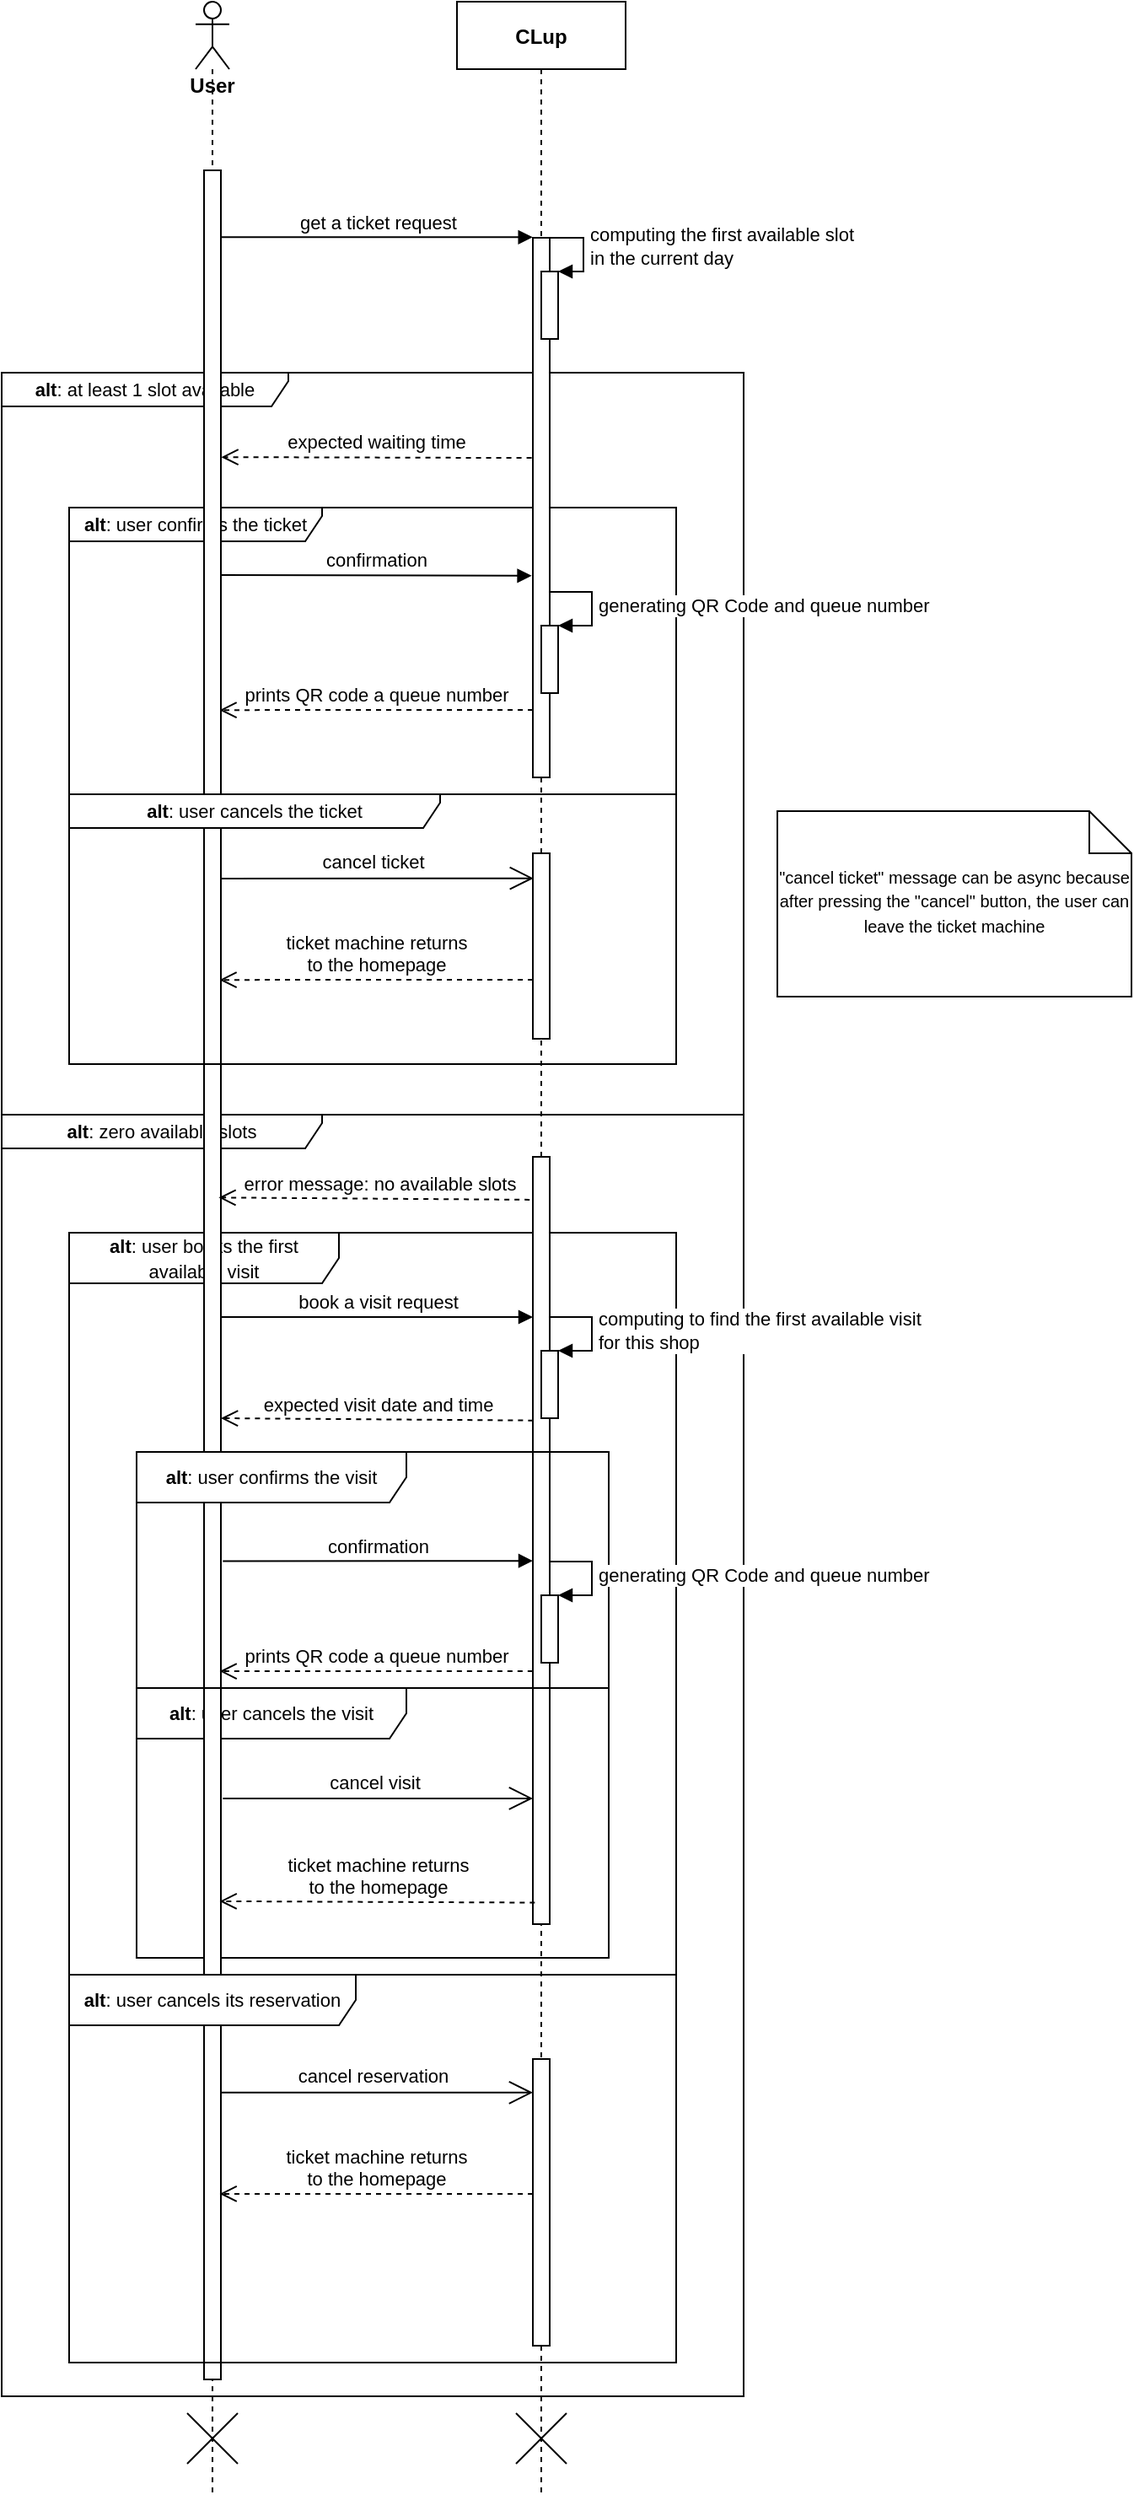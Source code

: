 <mxfile version="13.10.6" type="device"><diagram id="Xy06H6J3b1NjJzIEtmk2" name="Page-1"><mxGraphModel dx="972" dy="524" grid="1" gridSize="10" guides="1" tooltips="1" connect="1" arrows="1" fold="1" page="1" pageScale="1" pageWidth="827" pageHeight="1169" math="0" shadow="0"><root><mxCell id="0"/><mxCell id="1" parent="0"/><mxCell id="qb0nDhDS1b2WqUU28T9N-37" value="&lt;font style=&quot;font-size: 11px&quot;&gt;&lt;b&gt;alt&lt;/b&gt;: zero available slots&lt;/font&gt;" style="shape=umlFrame;whiteSpace=wrap;html=1;width=190;height=20;" parent="1" vertex="1"><mxGeometry x="130" y="740" width="440" height="760" as="geometry"/></mxCell><mxCell id="qb0nDhDS1b2WqUU28T9N-36" value="&lt;font style=&quot;font-size: 11px&quot;&gt;&lt;b&gt;alt&lt;/b&gt;: user confirms the ticket&lt;/font&gt;" style="shape=umlFrame;whiteSpace=wrap;html=1;width=150;height=20;" parent="1" vertex="1"><mxGeometry x="170" y="380" width="360" height="170" as="geometry"/></mxCell><mxCell id="qb0nDhDS1b2WqUU28T9N-39" value="&lt;font style=&quot;font-size: 11px&quot;&gt;&lt;b&gt;alt&lt;/b&gt;: at least 1 slot available&lt;/font&gt;" style="shape=umlFrame;whiteSpace=wrap;html=1;width=170;height=20;fillColor=none;" parent="1" vertex="1"><mxGeometry x="130" y="300" width="440" height="440" as="geometry"/></mxCell><mxCell id="Pmk7W9zxHr3FjEG6qm5b-13" value="&lt;font style=&quot;font-size: 11px&quot;&gt;&lt;b&gt;alt&lt;/b&gt;: user books the first available visit&lt;/font&gt;" style="shape=umlFrame;whiteSpace=wrap;html=1;width=160;height=30;" vertex="1" parent="1"><mxGeometry x="170" y="810" width="360" height="440" as="geometry"/></mxCell><mxCell id="Pmk7W9zxHr3FjEG6qm5b-21" value="&lt;font style=&quot;font-size: 11px&quot;&gt;&lt;b&gt;alt&lt;/b&gt;: user cancels the visit&lt;/font&gt;" style="shape=umlFrame;whiteSpace=wrap;html=1;width=160;height=30;" vertex="1" parent="1"><mxGeometry x="210" y="1080" width="280" height="160" as="geometry"/></mxCell><mxCell id="qb0nDhDS1b2WqUU28T9N-1" value="CLup" style="shape=umlLifeline;perimeter=lifelinePerimeter;container=1;collapsible=0;recursiveResize=0;rounded=0;shadow=0;strokeWidth=1;fontStyle=1" parent="1" vertex="1"><mxGeometry x="400" y="80" width="100" height="1480" as="geometry"/></mxCell><mxCell id="qb0nDhDS1b2WqUU28T9N-2" value="" style="html=1;points=[];perimeter=orthogonalPerimeter;" parent="qb0nDhDS1b2WqUU28T9N-1" vertex="1"><mxGeometry x="45" y="140" width="10" height="320" as="geometry"/></mxCell><mxCell id="qb0nDhDS1b2WqUU28T9N-7" value="" style="html=1;points=[];perimeter=orthogonalPerimeter;" parent="qb0nDhDS1b2WqUU28T9N-1" vertex="1"><mxGeometry x="45" y="1060" width="10" as="geometry"/></mxCell><mxCell id="qb0nDhDS1b2WqUU28T9N-8" value="" style="shape=umlDestroy;" parent="qb0nDhDS1b2WqUU28T9N-1" vertex="1"><mxGeometry x="35" y="1430" width="30" height="30" as="geometry"/></mxCell><mxCell id="qb0nDhDS1b2WqUU28T9N-46" value="" style="html=1;points=[];perimeter=orthogonalPerimeter;" parent="qb0nDhDS1b2WqUU28T9N-1" vertex="1"><mxGeometry x="50" y="160" width="10" height="40" as="geometry"/></mxCell><mxCell id="qb0nDhDS1b2WqUU28T9N-47" value="computing the first available slot&lt;br&gt;in the current day" style="edgeStyle=orthogonalEdgeStyle;html=1;align=left;spacingLeft=2;endArrow=block;rounded=0;entryX=1;entryY=0;" parent="qb0nDhDS1b2WqUU28T9N-1" target="qb0nDhDS1b2WqUU28T9N-46" edge="1"><mxGeometry relative="1" as="geometry"><mxPoint x="50" y="140" as="sourcePoint"/><Array as="points"><mxPoint x="75" y="140"/></Array></mxGeometry></mxCell><mxCell id="qb0nDhDS1b2WqUU28T9N-51" value="generating QR Code and queue number" style="edgeStyle=orthogonalEdgeStyle;html=1;align=left;spacingLeft=2;endArrow=block;rounded=0;entryX=1;entryY=0;" parent="qb0nDhDS1b2WqUU28T9N-1" target="qb0nDhDS1b2WqUU28T9N-50" edge="1"><mxGeometry relative="1" as="geometry"><mxPoint x="55" y="350" as="sourcePoint"/><Array as="points"><mxPoint x="80" y="350"/></Array></mxGeometry></mxCell><mxCell id="qb0nDhDS1b2WqUU28T9N-50" value="" style="html=1;points=[];perimeter=orthogonalPerimeter;" parent="qb0nDhDS1b2WqUU28T9N-1" vertex="1"><mxGeometry x="50" y="370" width="10" height="40" as="geometry"/></mxCell><mxCell id="qb0nDhDS1b2WqUU28T9N-10" value="get a ticket request" style="html=1;verticalAlign=bottom;endArrow=block;entryX=-0.014;entryY=-0.001;entryDx=0;entryDy=0;entryPerimeter=0;" parent="1" source="qb0nDhDS1b2WqUU28T9N-32" target="qb0nDhDS1b2WqUU28T9N-2" edge="1"><mxGeometry width="80" relative="1" as="geometry"><mxPoint x="280" y="220" as="sourcePoint"/><mxPoint x="420" y="216" as="targetPoint"/></mxGeometry></mxCell><mxCell id="qb0nDhDS1b2WqUU28T9N-23" value="" style="shape=umlDestroy;" parent="1" vertex="1"><mxGeometry x="240" y="1510" width="30" height="30" as="geometry"/></mxCell><mxCell id="qb0nDhDS1b2WqUU28T9N-48" value="expected waiting time" style="html=1;verticalAlign=bottom;endArrow=open;dashed=1;endSize=8;strokeColor=#000000;entryX=1.033;entryY=0.405;entryDx=0;entryDy=0;entryPerimeter=0;exitX=-0.071;exitY=0.408;exitDx=0;exitDy=0;exitPerimeter=0;" parent="1" edge="1" source="qb0nDhDS1b2WqUU28T9N-2"><mxGeometry relative="1" as="geometry"><mxPoint x="410" y="350" as="sourcePoint"/><mxPoint x="260.22" y="350.07" as="targetPoint"/></mxGeometry></mxCell><mxCell id="qb0nDhDS1b2WqUU28T9N-49" value="confirmation" style="html=1;verticalAlign=bottom;endArrow=block;entryX=-0.071;entryY=0.234;entryDx=0;entryDy=0;entryPerimeter=0;" parent="1" edge="1"><mxGeometry width="80" relative="1" as="geometry"><mxPoint x="260" y="420" as="sourcePoint"/><mxPoint x="444.29" y="420.42" as="targetPoint"/></mxGeometry></mxCell><mxCell id="qb0nDhDS1b2WqUU28T9N-52" value="prints QR code a queue number" style="html=1;verticalAlign=bottom;endArrow=open;dashed=1;endSize=8;strokeColor=#000000;entryX=1.033;entryY=0.405;entryDx=0;entryDy=0;entryPerimeter=0;" parent="1" edge="1"><mxGeometry relative="1" as="geometry"><mxPoint x="445" y="500" as="sourcePoint"/><mxPoint x="259.22" y="500.07" as="targetPoint"/></mxGeometry></mxCell><mxCell id="Pmk7W9zxHr3FjEG6qm5b-3" value="" style="html=1;points=[];perimeter=orthogonalPerimeter;" vertex="1" parent="1"><mxGeometry x="445" y="585" width="10" height="110" as="geometry"/></mxCell><mxCell id="Pmk7W9zxHr3FjEG6qm5b-5" value="ticket machine returns &lt;br&gt;to the homepage" style="html=1;verticalAlign=bottom;endArrow=open;dashed=1;endSize=8;strokeColor=#000000;entryX=1.033;entryY=0.405;entryDx=0;entryDy=0;entryPerimeter=0;" edge="1" parent="1"><mxGeometry relative="1" as="geometry"><mxPoint x="445" y="660" as="sourcePoint"/><mxPoint x="259.22" y="660.07" as="targetPoint"/></mxGeometry></mxCell><mxCell id="qb0nDhDS1b2WqUU28T9N-31" value="&lt;b&gt;User&lt;/b&gt;" style="shape=umlLifeline;participant=umlActor;perimeter=lifelinePerimeter;whiteSpace=wrap;html=1;container=1;collapsible=0;recursiveResize=0;verticalAlign=top;spacingTop=36;outlineConnect=0;size=40;" parent="1" vertex="1"><mxGeometry x="245" y="80" width="20" height="1480" as="geometry"/></mxCell><mxCell id="qb0nDhDS1b2WqUU28T9N-32" value="" style="html=1;points=[];perimeter=orthogonalPerimeter;" parent="qb0nDhDS1b2WqUU28T9N-31" vertex="1"><mxGeometry x="5" y="100" width="10" height="1310" as="geometry"/></mxCell><mxCell id="Pmk7W9zxHr3FjEG6qm5b-8" value="" style="endArrow=open;endFill=1;endSize=12;html=1;entryX=0.043;entryY=0.135;entryDx=0;entryDy=0;entryPerimeter=0;" edge="1" parent="1" target="Pmk7W9zxHr3FjEG6qm5b-3"><mxGeometry width="160" relative="1" as="geometry"><mxPoint x="260" y="600" as="sourcePoint"/><mxPoint x="420" y="600" as="targetPoint"/></mxGeometry></mxCell><mxCell id="Pmk7W9zxHr3FjEG6qm5b-9" value="cancel ticket" style="edgeLabel;html=1;align=center;verticalAlign=middle;resizable=0;points=[];" vertex="1" connectable="0" parent="Pmk7W9zxHr3FjEG6qm5b-8"><mxGeometry x="-0.14" y="1" relative="1" as="geometry"><mxPoint x="10" y="-8.94" as="offset"/></mxGeometry></mxCell><mxCell id="Pmk7W9zxHr3FjEG6qm5b-11" value="&lt;font style=&quot;font-size: 10px&quot;&gt;&quot;cancel ticket&quot; message can be async because after pressing the &quot;cancel&quot; button, the user can leave the ticket machine&lt;/font&gt;" style="shape=note2;boundedLbl=1;whiteSpace=wrap;html=1;size=25;verticalAlign=top;align=center;" vertex="1" parent="1"><mxGeometry x="590" y="560" width="210" height="110" as="geometry"/></mxCell><mxCell id="Pmk7W9zxHr3FjEG6qm5b-12" value="error message: no available slots" style="html=1;verticalAlign=bottom;endArrow=open;dashed=1;endSize=8;strokeColor=#000000;entryX=0.871;entryY=0.465;entryDx=0;entryDy=0;entryPerimeter=0;exitX=-0.071;exitY=0.408;exitDx=0;exitDy=0;exitPerimeter=0;" edge="1" parent="1" target="qb0nDhDS1b2WqUU28T9N-32"><mxGeometry relative="1" as="geometry"><mxPoint x="449.07" y="790.49" as="sourcePoint"/><mxPoint x="265.0" y="790" as="targetPoint"/></mxGeometry></mxCell><mxCell id="Pmk7W9zxHr3FjEG6qm5b-14" value="book a visit request" style="html=1;verticalAlign=bottom;endArrow=block;" edge="1" parent="1" target="Pmk7W9zxHr3FjEG6qm5b-15"><mxGeometry width="80" relative="1" as="geometry"><mxPoint x="260" y="860" as="sourcePoint"/><mxPoint x="445" y="880.0" as="targetPoint"/></mxGeometry></mxCell><mxCell id="Pmk7W9zxHr3FjEG6qm5b-15" value="" style="html=1;points=[];perimeter=orthogonalPerimeter;" vertex="1" parent="1"><mxGeometry x="445" y="765" width="10" height="455" as="geometry"/></mxCell><mxCell id="Pmk7W9zxHr3FjEG6qm5b-17" value="expected visit date and time" style="html=1;verticalAlign=bottom;endArrow=open;dashed=1;endSize=8;strokeColor=#000000;exitX=-0.071;exitY=0.408;exitDx=0;exitDy=0;exitPerimeter=0;" edge="1" parent="1"><mxGeometry relative="1" as="geometry"><mxPoint x="445.18" y="921.34" as="sourcePoint"/><mxPoint x="260" y="920" as="targetPoint"/></mxGeometry></mxCell><mxCell id="Pmk7W9zxHr3FjEG6qm5b-18" value="&lt;font style=&quot;font-size: 11px&quot;&gt;&lt;b&gt;alt&lt;/b&gt;: user confirms the visit&lt;/font&gt;" style="shape=umlFrame;whiteSpace=wrap;html=1;width=160;height=30;" vertex="1" parent="1"><mxGeometry x="210" y="940" width="280" height="140" as="geometry"/></mxCell><mxCell id="Pmk7W9zxHr3FjEG6qm5b-19" value="confirmation" style="html=1;verticalAlign=bottom;endArrow=block;entryX=-0.1;entryY=0.258;entryDx=0;entryDy=0;entryPerimeter=0;" edge="1" parent="1"><mxGeometry width="80" relative="1" as="geometry"><mxPoint x="261.14" y="1004.77" as="sourcePoint"/><mxPoint x="445" y="1004.58" as="targetPoint"/></mxGeometry></mxCell><mxCell id="Pmk7W9zxHr3FjEG6qm5b-20" value="prints QR code a queue number" style="html=1;verticalAlign=bottom;endArrow=open;dashed=1;endSize=8;strokeColor=#000000;entryX=0.176;entryY=0.929;entryDx=0;entryDy=0;entryPerimeter=0;exitX=0.839;exitY=0.929;exitDx=0;exitDy=0;exitPerimeter=0;" edge="1" parent="1" source="Pmk7W9zxHr3FjEG6qm5b-18" target="Pmk7W9zxHr3FjEG6qm5b-18"><mxGeometry relative="1" as="geometry"><mxPoint x="445" y="1039.58" as="sourcePoint"/><mxPoint x="259.22" y="1039.65" as="targetPoint"/></mxGeometry></mxCell><mxCell id="Pmk7W9zxHr3FjEG6qm5b-22" value="" style="endArrow=open;endFill=1;endSize=12;html=1;exitX=1.117;exitY=0.737;exitDx=0;exitDy=0;exitPerimeter=0;" edge="1" parent="1" source="qb0nDhDS1b2WqUU28T9N-32" target="Pmk7W9zxHr3FjEG6qm5b-15"><mxGeometry width="160" relative="1" as="geometry"><mxPoint x="259.57" y="1119.73" as="sourcePoint"/><mxPoint x="445.0" y="1119.58" as="targetPoint"/></mxGeometry></mxCell><mxCell id="Pmk7W9zxHr3FjEG6qm5b-23" value="cancel visit" style="edgeLabel;html=1;align=center;verticalAlign=middle;resizable=0;points=[];" vertex="1" connectable="0" parent="Pmk7W9zxHr3FjEG6qm5b-22"><mxGeometry x="-0.14" y="1" relative="1" as="geometry"><mxPoint x="10.43" y="-8.94" as="offset"/></mxGeometry></mxCell><mxCell id="Pmk7W9zxHr3FjEG6qm5b-24" value="ticket machine returns &lt;br&gt;to the homepage" style="html=1;verticalAlign=bottom;endArrow=open;dashed=1;endSize=8;strokeColor=#000000;entryX=0.248;entryY=0.901;entryDx=0;entryDy=0;entryPerimeter=0;exitX=0.117;exitY=0.972;exitDx=0;exitDy=0;exitPerimeter=0;" edge="1" parent="1" source="Pmk7W9zxHr3FjEG6qm5b-15" target="Pmk7W9zxHr3FjEG6qm5b-13"><mxGeometry relative="1" as="geometry"><mxPoint x="445" y="1160" as="sourcePoint"/><mxPoint x="259.22" y="1160.07" as="targetPoint"/></mxGeometry></mxCell><mxCell id="Pmk7W9zxHr3FjEG6qm5b-25" value="&lt;font style=&quot;font-size: 11px&quot;&gt;&lt;b&gt;alt&lt;/b&gt;: user cancels its reservation&lt;/font&gt;" style="shape=umlFrame;whiteSpace=wrap;html=1;width=170;height=30;" vertex="1" parent="1"><mxGeometry x="170" y="1250" width="360" height="230" as="geometry"/></mxCell><mxCell id="Pmk7W9zxHr3FjEG6qm5b-27" value="" style="html=1;points=[];perimeter=orthogonalPerimeter;" vertex="1" parent="1"><mxGeometry x="445" y="1300" width="10" height="170" as="geometry"/></mxCell><mxCell id="Pmk7W9zxHr3FjEG6qm5b-28" value="" style="endArrow=open;endFill=1;endSize=12;html=1;exitX=0.249;exitY=0.304;exitDx=0;exitDy=0;exitPerimeter=0;" edge="1" parent="1" source="Pmk7W9zxHr3FjEG6qm5b-25" target="Pmk7W9zxHr3FjEG6qm5b-27"><mxGeometry width="160" relative="1" as="geometry"><mxPoint x="259.57" y="1274.73" as="sourcePoint"/><mxPoint x="445" y="1274.58" as="targetPoint"/></mxGeometry></mxCell><mxCell id="Pmk7W9zxHr3FjEG6qm5b-29" value="cancel reservation" style="edgeLabel;html=1;align=center;verticalAlign=middle;resizable=0;points=[];" vertex="1" connectable="0" parent="Pmk7W9zxHr3FjEG6qm5b-28"><mxGeometry x="-0.14" y="1" relative="1" as="geometry"><mxPoint x="10.43" y="-8.94" as="offset"/></mxGeometry></mxCell><mxCell id="Pmk7W9zxHr3FjEG6qm5b-30" value="ticket machine returns &lt;br&gt;to the homepage" style="html=1;verticalAlign=bottom;endArrow=open;dashed=1;endSize=8;strokeColor=#000000;entryX=0.248;entryY=0.565;entryDx=0;entryDy=0;entryPerimeter=0;" edge="1" parent="1" source="Pmk7W9zxHr3FjEG6qm5b-27" target="Pmk7W9zxHr3FjEG6qm5b-25"><mxGeometry relative="1" as="geometry"><mxPoint x="445" y="1320.0" as="sourcePoint"/><mxPoint x="259.22" y="1320.07" as="targetPoint"/></mxGeometry></mxCell><mxCell id="qb0nDhDS1b2WqUU28T9N-38" value="&lt;font style=&quot;font-size: 11px&quot;&gt;&lt;b&gt;alt&lt;/b&gt;: user cancels the ticket&lt;/font&gt;" style="shape=umlFrame;whiteSpace=wrap;html=1;width=220;height=20;" parent="1" vertex="1"><mxGeometry x="170" y="550" width="360" height="160" as="geometry"/></mxCell><mxCell id="Pmk7W9zxHr3FjEG6qm5b-35" value="generating QR Code and queue number" style="edgeStyle=orthogonalEdgeStyle;html=1;align=left;spacingLeft=2;endArrow=block;rounded=0;entryX=1;entryY=0;" edge="1" parent="1" target="Pmk7W9zxHr3FjEG6qm5b-36"><mxGeometry relative="1" as="geometry"><mxPoint x="455" y="1005" as="sourcePoint"/><Array as="points"><mxPoint x="480" y="1005"/></Array></mxGeometry></mxCell><mxCell id="Pmk7W9zxHr3FjEG6qm5b-36" value="" style="html=1;points=[];perimeter=orthogonalPerimeter;" vertex="1" parent="1"><mxGeometry x="450" y="1025" width="10" height="40" as="geometry"/></mxCell><mxCell id="Pmk7W9zxHr3FjEG6qm5b-37" value="computing to find the first available visit&lt;br&gt;for this shop" style="edgeStyle=orthogonalEdgeStyle;html=1;align=left;spacingLeft=2;endArrow=block;rounded=0;entryX=1;entryY=0;" edge="1" parent="1" target="Pmk7W9zxHr3FjEG6qm5b-38"><mxGeometry relative="1" as="geometry"><mxPoint x="455" y="860" as="sourcePoint"/><Array as="points"><mxPoint x="480" y="860"/></Array></mxGeometry></mxCell><mxCell id="Pmk7W9zxHr3FjEG6qm5b-38" value="" style="html=1;points=[];perimeter=orthogonalPerimeter;" vertex="1" parent="1"><mxGeometry x="450" y="880" width="10" height="40" as="geometry"/></mxCell></root></mxGraphModel></diagram></mxfile>